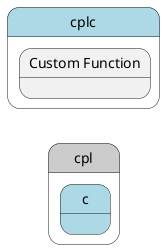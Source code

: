 @startuml
left to right direction


state "cpl" as cpl #cccccc {
state "c" as cplc #lightblue {
}
}


state "cplc" as pstatename #lightblue {
    state "Custom Function" as cfunction {
    }
}





@enduml
